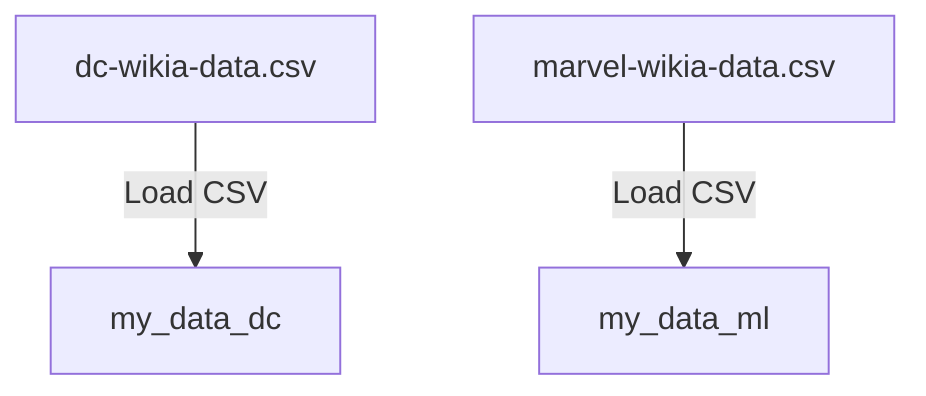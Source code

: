 flowchart TD
    A["dc-wikia-data.csv"] -->|Load CSV| B["my_data_dc"]
    C["marvel-wikia-data.csv"] -->|Load CSV| D["my_data_ml"]